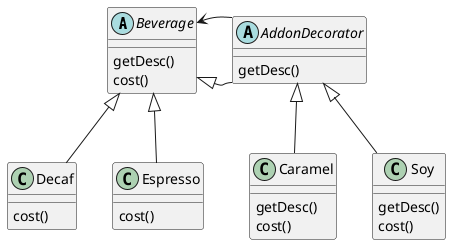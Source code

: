 @startuml

abstract Beverage {
  getDesc()
  cost()
}

class Decaf {
  cost()
}

class Espresso {
  cost()
}

abstract AddonDecorator {
  getDesc()
}

class Caramel {
  getDesc()
  cost()
}

class Soy {
  getDesc()
  cost()
}

Beverage <|- AddonDecorator
Beverage <- AddonDecorator
Beverage <|-- Decaf
Beverage <|-- Espresso
AddonDecorator <|-- Caramel
AddonDecorator <|-- Soy

@enduml